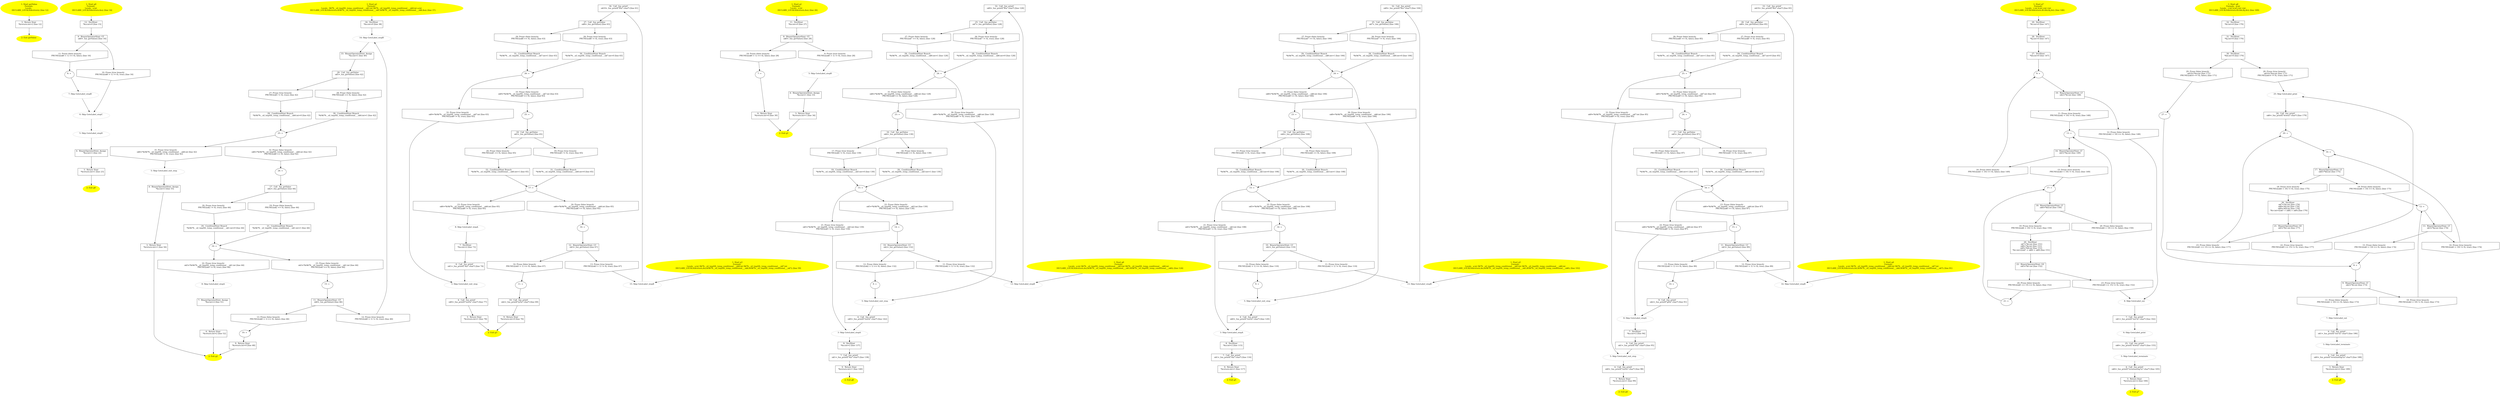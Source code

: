 /* @generated */
digraph iCFG {
"getValue.faa0c7b1433b0c97fcdc15fa47c8180f_3" [label="3:  Return Stmt \n   *&return:int=2 [line 12]\n " shape="box"]
	

	 "getValue.faa0c7b1433b0c97fcdc15fa47c8180f_3" -> "getValue.faa0c7b1433b0c97fcdc15fa47c8180f_2" ;
"getValue.faa0c7b1433b0c97fcdc15fa47c8180f_2" [label="2: Exit getValue \n  " color=yellow style=filled]
	

"getValue.faa0c7b1433b0c97fcdc15fa47c8180f_1" [label="1: Start getValue\nFormals: \nLocals:  \n   DECLARE_LOCALS(&return); [line 12]\n " color=yellow style=filled]
	

	 "getValue.faa0c7b1433b0c97fcdc15fa47c8180f_1" -> "getValue.faa0c7b1433b0c97fcdc15fa47c8180f_3" ;
"g0.8ac829e3bb8338d74cfb45ebe834d8e1_12" [label="12:  DeclStmt \n   *&a:int=0 [line 15]\n " shape="box"]
	

	 "g0.8ac829e3bb8338d74cfb45ebe834d8e1_12" -> "g0.8ac829e3bb8338d74cfb45ebe834d8e1_9" ;
"g0.8ac829e3bb8338d74cfb45ebe834d8e1_11" [label="11: Prune (false branch) \n   PRUNE(((n$0 > 1) == 0), false); [line 16]\n " shape="invhouse"]
	

	 "g0.8ac829e3bb8338d74cfb45ebe834d8e1_11" -> "g0.8ac829e3bb8338d74cfb45ebe834d8e1_8" ;
"g0.8ac829e3bb8338d74cfb45ebe834d8e1_10" [label="10: Prune (true branch) \n   PRUNE(((n$0 > 1) != 0), true); [line 16]\n " shape="invhouse"]
	

	 "g0.8ac829e3bb8338d74cfb45ebe834d8e1_10" -> "g0.8ac829e3bb8338d74cfb45ebe834d8e1_6" ;
"g0.8ac829e3bb8338d74cfb45ebe834d8e1_9" [label="9:  BinaryOperatorStmt: GT \n   n$0=_fun_getValue() [line 16]\n " shape="box"]
	

	 "g0.8ac829e3bb8338d74cfb45ebe834d8e1_9" -> "g0.8ac829e3bb8338d74cfb45ebe834d8e1_10" ;
	 "g0.8ac829e3bb8338d74cfb45ebe834d8e1_9" -> "g0.8ac829e3bb8338d74cfb45ebe834d8e1_11" ;
"g0.8ac829e3bb8338d74cfb45ebe834d8e1_8" [label="8: + \n  " ]
	

	 "g0.8ac829e3bb8338d74cfb45ebe834d8e1_8" -> "g0.8ac829e3bb8338d74cfb45ebe834d8e1_7" ;
"g0.8ac829e3bb8338d74cfb45ebe834d8e1_7" [label="7: Skip GotoLabel_stepB \n  " color="gray"]
	

	 "g0.8ac829e3bb8338d74cfb45ebe834d8e1_7" -> "g0.8ac829e3bb8338d74cfb45ebe834d8e1_6" ;
"g0.8ac829e3bb8338d74cfb45ebe834d8e1_6" [label="6: Skip GotoLabel_stepC \n  " color="gray"]
	

	 "g0.8ac829e3bb8338d74cfb45ebe834d8e1_6" -> "g0.8ac829e3bb8338d74cfb45ebe834d8e1_5" ;
"g0.8ac829e3bb8338d74cfb45ebe834d8e1_5" [label="5: Skip GotoLabel_stepD \n  " color="gray"]
	

	 "g0.8ac829e3bb8338d74cfb45ebe834d8e1_5" -> "g0.8ac829e3bb8338d74cfb45ebe834d8e1_4" ;
"g0.8ac829e3bb8338d74cfb45ebe834d8e1_4" [label="4:  BinaryOperatorStmt: Assign \n   *&a:int=1 [line 22]\n " shape="box"]
	

	 "g0.8ac829e3bb8338d74cfb45ebe834d8e1_4" -> "g0.8ac829e3bb8338d74cfb45ebe834d8e1_3" ;
"g0.8ac829e3bb8338d74cfb45ebe834d8e1_3" [label="3:  Return Stmt \n   *&return:int=1 [line 23]\n " shape="box"]
	

	 "g0.8ac829e3bb8338d74cfb45ebe834d8e1_3" -> "g0.8ac829e3bb8338d74cfb45ebe834d8e1_2" ;
"g0.8ac829e3bb8338d74cfb45ebe834d8e1_2" [label="2: Exit g0 \n  " color=yellow style=filled]
	

"g0.8ac829e3bb8338d74cfb45ebe834d8e1_1" [label="1: Start g0\nFormals: \nLocals:  a:int \n   DECLARE_LOCALS(&return,&a); [line 14]\n " color=yellow style=filled]
	

	 "g0.8ac829e3bb8338d74cfb45ebe834d8e1_1" -> "g0.8ac829e3bb8338d74cfb45ebe834d8e1_12" ;
"g2.e1c80488853d86ab9d6decfe30d8930f_34" [label="34:  DeclStmt \n   *&a:int=0 [line 38]\n " shape="box"]
	

	 "g2.e1c80488853d86ab9d6decfe30d8930f_34" -> "g2.e1c80488853d86ab9d6decfe30d8930f_14" ;
"g2.e1c80488853d86ab9d6decfe30d8930f_33" [label="33:  BinaryOperatorStmt: Assign \n   *&a:int=1 [line 40]\n " shape="box"]
	

	 "g2.e1c80488853d86ab9d6decfe30d8930f_33" -> "g2.e1c80488853d86ab9d6decfe30d8930f_26" ;
"g2.e1c80488853d86ab9d6decfe30d8930f_32" [label="32: Prune (false branch) \n   n$6=*&0$?%__sil_tmpSIL_temp_conditional___n$4:int [line 42]\n  PRUNE((n$6 == 0), false); [line 42]\n " shape="invhouse"]
	

	 "g2.e1c80488853d86ab9d6decfe30d8930f_32" -> "g2.e1c80488853d86ab9d6decfe30d8930f_24" ;
"g2.e1c80488853d86ab9d6decfe30d8930f_31" [label="31: Prune (true branch) \n   n$6=*&0$?%__sil_tmpSIL_temp_conditional___n$4:int [line 42]\n  PRUNE((n$6 != 0), true); [line 42]\n " shape="invhouse"]
	

	 "g2.e1c80488853d86ab9d6decfe30d8930f_31" -> "g2.e1c80488853d86ab9d6decfe30d8930f_5" ;
"g2.e1c80488853d86ab9d6decfe30d8930f_30" [label="30:  ConditinalStmt Branch \n   *&0$?%__sil_tmpSIL_temp_conditional___n$4:int=1 [line 42]\n " shape="box"]
	

	 "g2.e1c80488853d86ab9d6decfe30d8930f_30" -> "g2.e1c80488853d86ab9d6decfe30d8930f_25" ;
"g2.e1c80488853d86ab9d6decfe30d8930f_29" [label="29:  ConditinalStmt Branch \n   *&0$?%__sil_tmpSIL_temp_conditional___n$4:int=0 [line 42]\n " shape="box"]
	

	 "g2.e1c80488853d86ab9d6decfe30d8930f_29" -> "g2.e1c80488853d86ab9d6decfe30d8930f_25" ;
"g2.e1c80488853d86ab9d6decfe30d8930f_28" [label="28: Prune (false branch) \n   PRUNE((n$5 == 0), false); [line 42]\n " shape="invhouse"]
	

	 "g2.e1c80488853d86ab9d6decfe30d8930f_28" -> "g2.e1c80488853d86ab9d6decfe30d8930f_30" ;
"g2.e1c80488853d86ab9d6decfe30d8930f_27" [label="27: Prune (true branch) \n   PRUNE((n$5 != 0), true); [line 42]\n " shape="invhouse"]
	

	 "g2.e1c80488853d86ab9d6decfe30d8930f_27" -> "g2.e1c80488853d86ab9d6decfe30d8930f_29" ;
"g2.e1c80488853d86ab9d6decfe30d8930f_26" [label="26:  Call _fun_getValue \n   n$5=_fun_getValue() [line 42]\n " shape="box"]
	

	 "g2.e1c80488853d86ab9d6decfe30d8930f_26" -> "g2.e1c80488853d86ab9d6decfe30d8930f_27" ;
	 "g2.e1c80488853d86ab9d6decfe30d8930f_26" -> "g2.e1c80488853d86ab9d6decfe30d8930f_28" ;
"g2.e1c80488853d86ab9d6decfe30d8930f_25" [label="25: + \n  " ]
	

	 "g2.e1c80488853d86ab9d6decfe30d8930f_25" -> "g2.e1c80488853d86ab9d6decfe30d8930f_31" ;
	 "g2.e1c80488853d86ab9d6decfe30d8930f_25" -> "g2.e1c80488853d86ab9d6decfe30d8930f_32" ;
"g2.e1c80488853d86ab9d6decfe30d8930f_24" [label="24: + \n  " ]
	

	 "g2.e1c80488853d86ab9d6decfe30d8930f_24" -> "g2.e1c80488853d86ab9d6decfe30d8930f_17" ;
"g2.e1c80488853d86ab9d6decfe30d8930f_23" [label="23: Prune (false branch) \n   n$3=*&0$?%__sil_tmpSIL_temp_conditional___n$1:int [line 44]\n  PRUNE((n$3 == 0), false); [line 44]\n " shape="invhouse"]
	

	 "g2.e1c80488853d86ab9d6decfe30d8930f_23" -> "g2.e1c80488853d86ab9d6decfe30d8930f_15" ;
"g2.e1c80488853d86ab9d6decfe30d8930f_22" [label="22: Prune (true branch) \n   n$3=*&0$?%__sil_tmpSIL_temp_conditional___n$1:int [line 44]\n  PRUNE((n$3 != 0), true); [line 44]\n " shape="invhouse"]
	

	 "g2.e1c80488853d86ab9d6decfe30d8930f_22" -> "g2.e1c80488853d86ab9d6decfe30d8930f_8" ;
"g2.e1c80488853d86ab9d6decfe30d8930f_21" [label="21:  ConditinalStmt Branch \n   *&0$?%__sil_tmpSIL_temp_conditional___n$1:int=1 [line 44]\n " shape="box"]
	

	 "g2.e1c80488853d86ab9d6decfe30d8930f_21" -> "g2.e1c80488853d86ab9d6decfe30d8930f_16" ;
"g2.e1c80488853d86ab9d6decfe30d8930f_20" [label="20:  ConditinalStmt Branch \n   *&0$?%__sil_tmpSIL_temp_conditional___n$1:int=0 [line 44]\n " shape="box"]
	

	 "g2.e1c80488853d86ab9d6decfe30d8930f_20" -> "g2.e1c80488853d86ab9d6decfe30d8930f_16" ;
"g2.e1c80488853d86ab9d6decfe30d8930f_19" [label="19: Prune (false branch) \n   PRUNE((n$2 == 0), false); [line 44]\n " shape="invhouse"]
	

	 "g2.e1c80488853d86ab9d6decfe30d8930f_19" -> "g2.e1c80488853d86ab9d6decfe30d8930f_21" ;
"g2.e1c80488853d86ab9d6decfe30d8930f_18" [label="18: Prune (true branch) \n   PRUNE((n$2 != 0), true); [line 44]\n " shape="invhouse"]
	

	 "g2.e1c80488853d86ab9d6decfe30d8930f_18" -> "g2.e1c80488853d86ab9d6decfe30d8930f_20" ;
"g2.e1c80488853d86ab9d6decfe30d8930f_17" [label="17:  Call _fun_getValue \n   n$2=_fun_getValue() [line 44]\n " shape="box"]
	

	 "g2.e1c80488853d86ab9d6decfe30d8930f_17" -> "g2.e1c80488853d86ab9d6decfe30d8930f_18" ;
	 "g2.e1c80488853d86ab9d6decfe30d8930f_17" -> "g2.e1c80488853d86ab9d6decfe30d8930f_19" ;
"g2.e1c80488853d86ab9d6decfe30d8930f_16" [label="16: + \n  " ]
	

	 "g2.e1c80488853d86ab9d6decfe30d8930f_16" -> "g2.e1c80488853d86ab9d6decfe30d8930f_22" ;
	 "g2.e1c80488853d86ab9d6decfe30d8930f_16" -> "g2.e1c80488853d86ab9d6decfe30d8930f_23" ;
"g2.e1c80488853d86ab9d6decfe30d8930f_15" [label="15: + \n  " ]
	

	 "g2.e1c80488853d86ab9d6decfe30d8930f_15" -> "g2.e1c80488853d86ab9d6decfe30d8930f_11" ;
"g2.e1c80488853d86ab9d6decfe30d8930f_14" [label="14: Skip GotoLabel_stepB \n  " color="gray"]
	

	 "g2.e1c80488853d86ab9d6decfe30d8930f_14" -> "g2.e1c80488853d86ab9d6decfe30d8930f_33" ;
"g2.e1c80488853d86ab9d6decfe30d8930f_13" [label="13: Prune (false branch) \n   PRUNE(((n$0 > 1) == 0), false); [line 46]\n " shape="invhouse"]
	

	 "g2.e1c80488853d86ab9d6decfe30d8930f_13" -> "g2.e1c80488853d86ab9d6decfe30d8930f_10" ;
"g2.e1c80488853d86ab9d6decfe30d8930f_12" [label="12: Prune (true branch) \n   PRUNE(((n$0 > 1) != 0), true); [line 46]\n " shape="invhouse"]
	

	 "g2.e1c80488853d86ab9d6decfe30d8930f_12" -> "g2.e1c80488853d86ab9d6decfe30d8930f_14" ;
"g2.e1c80488853d86ab9d6decfe30d8930f_11" [label="11:  BinaryOperatorStmt: GT \n   n$0=_fun_getValue() [line 46]\n " shape="box"]
	

	 "g2.e1c80488853d86ab9d6decfe30d8930f_11" -> "g2.e1c80488853d86ab9d6decfe30d8930f_12" ;
	 "g2.e1c80488853d86ab9d6decfe30d8930f_11" -> "g2.e1c80488853d86ab9d6decfe30d8930f_13" ;
"g2.e1c80488853d86ab9d6decfe30d8930f_10" [label="10: + \n  " ]
	

	 "g2.e1c80488853d86ab9d6decfe30d8930f_10" -> "g2.e1c80488853d86ab9d6decfe30d8930f_9" ;
"g2.e1c80488853d86ab9d6decfe30d8930f_9" [label="9:  Return Stmt \n   *&return:int=0 [line 48]\n " shape="box"]
	

	 "g2.e1c80488853d86ab9d6decfe30d8930f_9" -> "g2.e1c80488853d86ab9d6decfe30d8930f_2" ;
"g2.e1c80488853d86ab9d6decfe30d8930f_8" [label="8: Skip GotoLabel_stepA \n  " color="gray"]
	

	 "g2.e1c80488853d86ab9d6decfe30d8930f_8" -> "g2.e1c80488853d86ab9d6decfe30d8930f_7" ;
"g2.e1c80488853d86ab9d6decfe30d8930f_7" [label="7:  BinaryOperatorStmt: Assign \n   *&a:int=2 [line 51]\n " shape="box"]
	

	 "g2.e1c80488853d86ab9d6decfe30d8930f_7" -> "g2.e1c80488853d86ab9d6decfe30d8930f_6" ;
"g2.e1c80488853d86ab9d6decfe30d8930f_6" [label="6:  Return Stmt \n   *&return:int=2 [line 52]\n " shape="box"]
	

	 "g2.e1c80488853d86ab9d6decfe30d8930f_6" -> "g2.e1c80488853d86ab9d6decfe30d8930f_2" ;
"g2.e1c80488853d86ab9d6decfe30d8930f_5" [label="5: Skip GotoLabel_exit_step \n  " color="gray"]
	

	 "g2.e1c80488853d86ab9d6decfe30d8930f_5" -> "g2.e1c80488853d86ab9d6decfe30d8930f_4" ;
"g2.e1c80488853d86ab9d6decfe30d8930f_4" [label="4:  BinaryOperatorStmt: Assign \n   *&a:int=3 [line 55]\n " shape="box"]
	

	 "g2.e1c80488853d86ab9d6decfe30d8930f_4" -> "g2.e1c80488853d86ab9d6decfe30d8930f_3" ;
"g2.e1c80488853d86ab9d6decfe30d8930f_3" [label="3:  Return Stmt \n   *&return:int=1 [line 56]\n " shape="box"]
	

	 "g2.e1c80488853d86ab9d6decfe30d8930f_3" -> "g2.e1c80488853d86ab9d6decfe30d8930f_2" ;
"g2.e1c80488853d86ab9d6decfe30d8930f_2" [label="2: Exit g2 \n  " color=yellow style=filled]
	

"g2.e1c80488853d86ab9d6decfe30d8930f_1" [label="1: Start g2\nFormals: \nLocals:  0$?%__sil_tmpSIL_temp_conditional___n$1:int 0$?%__sil_tmpSIL_temp_conditional___n$4:int a:int \n   DECLARE_LOCALS(&return,&0$?%__sil_tmpSIL_temp_conditional___n$1,&0$?%__sil_tmpSIL_temp_conditional___n$4,&a); [line 37]\n " color=yellow style=filled]
	

	 "g2.e1c80488853d86ab9d6decfe30d8930f_1" -> "g2.e1c80488853d86ab9d6decfe30d8930f_34" ;
"g3.8a9fd7dfda802921fdc4079f9a528ce8_34" [label="34:  Call _fun_printf \n   n$10=_fun_printf(\"B\\n\":char*) [line 61]\n " shape="box"]
	

	 "g3.8a9fd7dfda802921fdc4079f9a528ce8_34" -> "g3.8a9fd7dfda802921fdc4079f9a528ce8_27" ;
"g3.8a9fd7dfda802921fdc4079f9a528ce8_33" [label="33: Prune (false branch) \n   n$9=*&0$?%__sil_tmpSIL_temp_conditional___n$7:int [line 63]\n  PRUNE((n$9 == 0), false); [line 63]\n " shape="invhouse"]
	

	 "g3.8a9fd7dfda802921fdc4079f9a528ce8_33" -> "g3.8a9fd7dfda802921fdc4079f9a528ce8_25" ;
"g3.8a9fd7dfda802921fdc4079f9a528ce8_32" [label="32: Prune (true branch) \n   n$9=*&0$?%__sil_tmpSIL_temp_conditional___n$7:int [line 63]\n  PRUNE((n$9 != 0), true); [line 63]\n " shape="invhouse"]
	

	 "g3.8a9fd7dfda802921fdc4079f9a528ce8_32" -> "g3.8a9fd7dfda802921fdc4079f9a528ce8_5" ;
"g3.8a9fd7dfda802921fdc4079f9a528ce8_31" [label="31:  ConditinalStmt Branch \n   *&0$?%__sil_tmpSIL_temp_conditional___n$7:int=1 [line 63]\n " shape="box"]
	

	 "g3.8a9fd7dfda802921fdc4079f9a528ce8_31" -> "g3.8a9fd7dfda802921fdc4079f9a528ce8_26" ;
"g3.8a9fd7dfda802921fdc4079f9a528ce8_30" [label="30:  ConditinalStmt Branch \n   *&0$?%__sil_tmpSIL_temp_conditional___n$7:int=0 [line 63]\n " shape="box"]
	

	 "g3.8a9fd7dfda802921fdc4079f9a528ce8_30" -> "g3.8a9fd7dfda802921fdc4079f9a528ce8_26" ;
"g3.8a9fd7dfda802921fdc4079f9a528ce8_29" [label="29: Prune (false branch) \n   PRUNE((n$8 == 0), false); [line 63]\n " shape="invhouse"]
	

	 "g3.8a9fd7dfda802921fdc4079f9a528ce8_29" -> "g3.8a9fd7dfda802921fdc4079f9a528ce8_31" ;
"g3.8a9fd7dfda802921fdc4079f9a528ce8_28" [label="28: Prune (true branch) \n   PRUNE((n$8 != 0), true); [line 63]\n " shape="invhouse"]
	

	 "g3.8a9fd7dfda802921fdc4079f9a528ce8_28" -> "g3.8a9fd7dfda802921fdc4079f9a528ce8_30" ;
"g3.8a9fd7dfda802921fdc4079f9a528ce8_27" [label="27:  Call _fun_getValue \n   n$8=_fun_getValue() [line 63]\n " shape="box"]
	

	 "g3.8a9fd7dfda802921fdc4079f9a528ce8_27" -> "g3.8a9fd7dfda802921fdc4079f9a528ce8_28" ;
	 "g3.8a9fd7dfda802921fdc4079f9a528ce8_27" -> "g3.8a9fd7dfda802921fdc4079f9a528ce8_29" ;
"g3.8a9fd7dfda802921fdc4079f9a528ce8_26" [label="26: + \n  " ]
	

	 "g3.8a9fd7dfda802921fdc4079f9a528ce8_26" -> "g3.8a9fd7dfda802921fdc4079f9a528ce8_32" ;
	 "g3.8a9fd7dfda802921fdc4079f9a528ce8_26" -> "g3.8a9fd7dfda802921fdc4079f9a528ce8_33" ;
"g3.8a9fd7dfda802921fdc4079f9a528ce8_25" [label="25: + \n  " ]
	

	 "g3.8a9fd7dfda802921fdc4079f9a528ce8_25" -> "g3.8a9fd7dfda802921fdc4079f9a528ce8_18" ;
"g3.8a9fd7dfda802921fdc4079f9a528ce8_24" [label="24: Prune (false branch) \n   n$6=*&0$?%__sil_tmpSIL_temp_conditional___n$4:int [line 65]\n  PRUNE((n$6 == 0), false); [line 65]\n " shape="invhouse"]
	

	 "g3.8a9fd7dfda802921fdc4079f9a528ce8_24" -> "g3.8a9fd7dfda802921fdc4079f9a528ce8_16" ;
"g3.8a9fd7dfda802921fdc4079f9a528ce8_23" [label="23: Prune (true branch) \n   n$6=*&0$?%__sil_tmpSIL_temp_conditional___n$4:int [line 65]\n  PRUNE((n$6 != 0), true); [line 65]\n " shape="invhouse"]
	

	 "g3.8a9fd7dfda802921fdc4079f9a528ce8_23" -> "g3.8a9fd7dfda802921fdc4079f9a528ce8_8" ;
"g3.8a9fd7dfda802921fdc4079f9a528ce8_22" [label="22:  ConditinalStmt Branch \n   *&0$?%__sil_tmpSIL_temp_conditional___n$4:int=1 [line 65]\n " shape="box"]
	

	 "g3.8a9fd7dfda802921fdc4079f9a528ce8_22" -> "g3.8a9fd7dfda802921fdc4079f9a528ce8_17" ;
"g3.8a9fd7dfda802921fdc4079f9a528ce8_21" [label="21:  ConditinalStmt Branch \n   *&0$?%__sil_tmpSIL_temp_conditional___n$4:int=0 [line 65]\n " shape="box"]
	

	 "g3.8a9fd7dfda802921fdc4079f9a528ce8_21" -> "g3.8a9fd7dfda802921fdc4079f9a528ce8_17" ;
"g3.8a9fd7dfda802921fdc4079f9a528ce8_20" [label="20: Prune (false branch) \n   PRUNE((n$5 == 0), false); [line 65]\n " shape="invhouse"]
	

	 "g3.8a9fd7dfda802921fdc4079f9a528ce8_20" -> "g3.8a9fd7dfda802921fdc4079f9a528ce8_22" ;
"g3.8a9fd7dfda802921fdc4079f9a528ce8_19" [label="19: Prune (true branch) \n   PRUNE((n$5 != 0), true); [line 65]\n " shape="invhouse"]
	

	 "g3.8a9fd7dfda802921fdc4079f9a528ce8_19" -> "g3.8a9fd7dfda802921fdc4079f9a528ce8_21" ;
"g3.8a9fd7dfda802921fdc4079f9a528ce8_18" [label="18:  Call _fun_getValue \n   n$5=_fun_getValue() [line 65]\n " shape="box"]
	

	 "g3.8a9fd7dfda802921fdc4079f9a528ce8_18" -> "g3.8a9fd7dfda802921fdc4079f9a528ce8_19" ;
	 "g3.8a9fd7dfda802921fdc4079f9a528ce8_18" -> "g3.8a9fd7dfda802921fdc4079f9a528ce8_20" ;
"g3.8a9fd7dfda802921fdc4079f9a528ce8_17" [label="17: + \n  " ]
	

	 "g3.8a9fd7dfda802921fdc4079f9a528ce8_17" -> "g3.8a9fd7dfda802921fdc4079f9a528ce8_23" ;
	 "g3.8a9fd7dfda802921fdc4079f9a528ce8_17" -> "g3.8a9fd7dfda802921fdc4079f9a528ce8_24" ;
"g3.8a9fd7dfda802921fdc4079f9a528ce8_16" [label="16: + \n  " ]
	

	 "g3.8a9fd7dfda802921fdc4079f9a528ce8_16" -> "g3.8a9fd7dfda802921fdc4079f9a528ce8_12" ;
"g3.8a9fd7dfda802921fdc4079f9a528ce8_15" [label="15: Skip GotoLabel_stepB \n  " color="gray"]
	

	 "g3.8a9fd7dfda802921fdc4079f9a528ce8_15" -> "g3.8a9fd7dfda802921fdc4079f9a528ce8_34" ;
"g3.8a9fd7dfda802921fdc4079f9a528ce8_14" [label="14: Prune (false branch) \n   PRUNE(((n$3 > 1) == 0), false); [line 67]\n " shape="invhouse"]
	

	 "g3.8a9fd7dfda802921fdc4079f9a528ce8_14" -> "g3.8a9fd7dfda802921fdc4079f9a528ce8_11" ;
"g3.8a9fd7dfda802921fdc4079f9a528ce8_13" [label="13: Prune (true branch) \n   PRUNE(((n$3 > 1) != 0), true); [line 67]\n " shape="invhouse"]
	

	 "g3.8a9fd7dfda802921fdc4079f9a528ce8_13" -> "g3.8a9fd7dfda802921fdc4079f9a528ce8_15" ;
"g3.8a9fd7dfda802921fdc4079f9a528ce8_12" [label="12:  BinaryOperatorStmt: GT \n   n$3=_fun_getValue() [line 67]\n " shape="box"]
	

	 "g3.8a9fd7dfda802921fdc4079f9a528ce8_12" -> "g3.8a9fd7dfda802921fdc4079f9a528ce8_13" ;
	 "g3.8a9fd7dfda802921fdc4079f9a528ce8_12" -> "g3.8a9fd7dfda802921fdc4079f9a528ce8_14" ;
"g3.8a9fd7dfda802921fdc4079f9a528ce8_11" [label="11: + \n  " ]
	

	 "g3.8a9fd7dfda802921fdc4079f9a528ce8_11" -> "g3.8a9fd7dfda802921fdc4079f9a528ce8_10" ;
"g3.8a9fd7dfda802921fdc4079f9a528ce8_10" [label="10:  Call _fun_printf \n   n$2=_fun_printf(\"g3\\n\":char*) [line 69]\n " shape="box"]
	

	 "g3.8a9fd7dfda802921fdc4079f9a528ce8_10" -> "g3.8a9fd7dfda802921fdc4079f9a528ce8_9" ;
"g3.8a9fd7dfda802921fdc4079f9a528ce8_9" [label="9:  Return Stmt \n   *&return:int=0 [line 70]\n " shape="box"]
	

	 "g3.8a9fd7dfda802921fdc4079f9a528ce8_9" -> "g3.8a9fd7dfda802921fdc4079f9a528ce8_2" ;
"g3.8a9fd7dfda802921fdc4079f9a528ce8_8" [label="8: Skip GotoLabel_stepA \n  " color="gray"]
	

	 "g3.8a9fd7dfda802921fdc4079f9a528ce8_8" -> "g3.8a9fd7dfda802921fdc4079f9a528ce8_7" ;
"g3.8a9fd7dfda802921fdc4079f9a528ce8_7" [label="7:  DeclStmt \n   *&a:int=2 [line 73]\n " shape="box"]
	

	 "g3.8a9fd7dfda802921fdc4079f9a528ce8_7" -> "g3.8a9fd7dfda802921fdc4079f9a528ce8_6" ;
"g3.8a9fd7dfda802921fdc4079f9a528ce8_6" [label="6:  Call _fun_printf \n   n$1=_fun_printf(\"A\\n\":char*) [line 74]\n " shape="box"]
	

	 "g3.8a9fd7dfda802921fdc4079f9a528ce8_6" -> "g3.8a9fd7dfda802921fdc4079f9a528ce8_5" ;
"g3.8a9fd7dfda802921fdc4079f9a528ce8_5" [label="5: Skip GotoLabel_exit_step \n  " color="gray"]
	

	 "g3.8a9fd7dfda802921fdc4079f9a528ce8_5" -> "g3.8a9fd7dfda802921fdc4079f9a528ce8_4" ;
"g3.8a9fd7dfda802921fdc4079f9a528ce8_4" [label="4:  Call _fun_printf \n   n$0=_fun_printf(\"exit\\n\":char*) [line 77]\n " shape="box"]
	

	 "g3.8a9fd7dfda802921fdc4079f9a528ce8_4" -> "g3.8a9fd7dfda802921fdc4079f9a528ce8_3" ;
"g3.8a9fd7dfda802921fdc4079f9a528ce8_3" [label="3:  Return Stmt \n   *&return:int=1 [line 78]\n " shape="box"]
	

	 "g3.8a9fd7dfda802921fdc4079f9a528ce8_3" -> "g3.8a9fd7dfda802921fdc4079f9a528ce8_2" ;
"g3.8a9fd7dfda802921fdc4079f9a528ce8_2" [label="2: Exit g3 \n  " color=yellow style=filled]
	

"g3.8a9fd7dfda802921fdc4079f9a528ce8_1" [label="1: Start g3\nFormals: \nLocals:  a:int 0$?%__sil_tmpSIL_temp_conditional___n$4:int 0$?%__sil_tmpSIL_temp_conditional___n$7:int \n   DECLARE_LOCALS(&return,&a,&0$?%__sil_tmpSIL_temp_conditional___n$4,&0$?%__sil_tmpSIL_temp_conditional___n$7); [line 59]\n " color=yellow style=filled]
	

	 "g3.8a9fd7dfda802921fdc4079f9a528ce8_1" -> "g3.8a9fd7dfda802921fdc4079f9a528ce8_15" ;
"g1.0120a4f9196a5f9eb9f523f31f914da7_11" [label="11:  DeclStmt \n   *&a:int=0 [line 27]\n " shape="box"]
	

	 "g1.0120a4f9196a5f9eb9f523f31f914da7_11" -> "g1.0120a4f9196a5f9eb9f523f31f914da7_8" ;
"g1.0120a4f9196a5f9eb9f523f31f914da7_10" [label="10: Prune (false branch) \n   PRUNE(((n$0 > 1) == 0), false); [line 28]\n " shape="invhouse"]
	

	 "g1.0120a4f9196a5f9eb9f523f31f914da7_10" -> "g1.0120a4f9196a5f9eb9f523f31f914da7_7" ;
"g1.0120a4f9196a5f9eb9f523f31f914da7_9" [label="9: Prune (true branch) \n   PRUNE(((n$0 > 1) != 0), true); [line 28]\n " shape="invhouse"]
	

	 "g1.0120a4f9196a5f9eb9f523f31f914da7_9" -> "g1.0120a4f9196a5f9eb9f523f31f914da7_5" ;
"g1.0120a4f9196a5f9eb9f523f31f914da7_8" [label="8:  BinaryOperatorStmt: GT \n   n$0=_fun_getValue() [line 28]\n " shape="box"]
	

	 "g1.0120a4f9196a5f9eb9f523f31f914da7_8" -> "g1.0120a4f9196a5f9eb9f523f31f914da7_9" ;
	 "g1.0120a4f9196a5f9eb9f523f31f914da7_8" -> "g1.0120a4f9196a5f9eb9f523f31f914da7_10" ;
"g1.0120a4f9196a5f9eb9f523f31f914da7_7" [label="7: + \n  " ]
	

	 "g1.0120a4f9196a5f9eb9f523f31f914da7_7" -> "g1.0120a4f9196a5f9eb9f523f31f914da7_6" ;
"g1.0120a4f9196a5f9eb9f523f31f914da7_6" [label="6:  Return Stmt \n   *&return:int=0 [line 30]\n " shape="box"]
	

	 "g1.0120a4f9196a5f9eb9f523f31f914da7_6" -> "g1.0120a4f9196a5f9eb9f523f31f914da7_2" ;
"g1.0120a4f9196a5f9eb9f523f31f914da7_5" [label="5: Skip GotoLabel_stepB \n  " color="gray"]
	

	 "g1.0120a4f9196a5f9eb9f523f31f914da7_5" -> "g1.0120a4f9196a5f9eb9f523f31f914da7_4" ;
"g1.0120a4f9196a5f9eb9f523f31f914da7_4" [label="4:  BinaryOperatorStmt: Assign \n   *&a:int=1 [line 33]\n " shape="box"]
	

	 "g1.0120a4f9196a5f9eb9f523f31f914da7_4" -> "g1.0120a4f9196a5f9eb9f523f31f914da7_3" ;
"g1.0120a4f9196a5f9eb9f523f31f914da7_3" [label="3:  Return Stmt \n   *&return:int=1 [line 34]\n " shape="box"]
	

	 "g1.0120a4f9196a5f9eb9f523f31f914da7_3" -> "g1.0120a4f9196a5f9eb9f523f31f914da7_2" ;
"g1.0120a4f9196a5f9eb9f523f31f914da7_2" [label="2: Exit g1 \n  " color=yellow style=filled]
	

"g1.0120a4f9196a5f9eb9f523f31f914da7_1" [label="1: Start g1\nFormals: \nLocals:  a:int \n   DECLARE_LOCALS(&return,&a); [line 26]\n " color=yellow style=filled]
	

	 "g1.0120a4f9196a5f9eb9f523f31f914da7_1" -> "g1.0120a4f9196a5f9eb9f523f31f914da7_11" ;
"g6.4a4314ef967aad20a9e7c423bc16e39c_32" [label="32:  Call _fun_printf \n   n$9=_fun_printf(\"B\\n\":char*) [line 126]\n " shape="box"]
	

	 "g6.4a4314ef967aad20a9e7c423bc16e39c_32" -> "g6.4a4314ef967aad20a9e7c423bc16e39c_25" ;
"g6.4a4314ef967aad20a9e7c423bc16e39c_31" [label="31: Prune (false branch) \n   n$8=*&0$?%__sil_tmpSIL_temp_conditional___n$6:int [line 128]\n  PRUNE((n$8 == 0), false); [line 128]\n " shape="invhouse"]
	

	 "g6.4a4314ef967aad20a9e7c423bc16e39c_31" -> "g6.4a4314ef967aad20a9e7c423bc16e39c_23" ;
"g6.4a4314ef967aad20a9e7c423bc16e39c_30" [label="30: Prune (true branch) \n   n$8=*&0$?%__sil_tmpSIL_temp_conditional___n$6:int [line 128]\n  PRUNE((n$8 != 0), true); [line 128]\n " shape="invhouse"]
	

	 "g6.4a4314ef967aad20a9e7c423bc16e39c_30" -> "g6.4a4314ef967aad20a9e7c423bc16e39c_5" ;
"g6.4a4314ef967aad20a9e7c423bc16e39c_29" [label="29:  ConditinalStmt Branch \n   *&0$?%__sil_tmpSIL_temp_conditional___n$6:int=1 [line 128]\n " shape="box"]
	

	 "g6.4a4314ef967aad20a9e7c423bc16e39c_29" -> "g6.4a4314ef967aad20a9e7c423bc16e39c_24" ;
"g6.4a4314ef967aad20a9e7c423bc16e39c_28" [label="28:  ConditinalStmt Branch \n   *&0$?%__sil_tmpSIL_temp_conditional___n$6:int=0 [line 128]\n " shape="box"]
	

	 "g6.4a4314ef967aad20a9e7c423bc16e39c_28" -> "g6.4a4314ef967aad20a9e7c423bc16e39c_24" ;
"g6.4a4314ef967aad20a9e7c423bc16e39c_27" [label="27: Prune (false branch) \n   PRUNE((n$7 == 0), false); [line 128]\n " shape="invhouse"]
	

	 "g6.4a4314ef967aad20a9e7c423bc16e39c_27" -> "g6.4a4314ef967aad20a9e7c423bc16e39c_29" ;
"g6.4a4314ef967aad20a9e7c423bc16e39c_26" [label="26: Prune (true branch) \n   PRUNE((n$7 != 0), true); [line 128]\n " shape="invhouse"]
	

	 "g6.4a4314ef967aad20a9e7c423bc16e39c_26" -> "g6.4a4314ef967aad20a9e7c423bc16e39c_28" ;
"g6.4a4314ef967aad20a9e7c423bc16e39c_25" [label="25:  Call _fun_getValue \n   n$7=_fun_getValue() [line 128]\n " shape="box"]
	

	 "g6.4a4314ef967aad20a9e7c423bc16e39c_25" -> "g6.4a4314ef967aad20a9e7c423bc16e39c_26" ;
	 "g6.4a4314ef967aad20a9e7c423bc16e39c_25" -> "g6.4a4314ef967aad20a9e7c423bc16e39c_27" ;
"g6.4a4314ef967aad20a9e7c423bc16e39c_24" [label="24: + \n  " ]
	

	 "g6.4a4314ef967aad20a9e7c423bc16e39c_24" -> "g6.4a4314ef967aad20a9e7c423bc16e39c_30" ;
	 "g6.4a4314ef967aad20a9e7c423bc16e39c_24" -> "g6.4a4314ef967aad20a9e7c423bc16e39c_31" ;
"g6.4a4314ef967aad20a9e7c423bc16e39c_23" [label="23: + \n  " ]
	

	 "g6.4a4314ef967aad20a9e7c423bc16e39c_23" -> "g6.4a4314ef967aad20a9e7c423bc16e39c_16" ;
"g6.4a4314ef967aad20a9e7c423bc16e39c_22" [label="22: Prune (false branch) \n   n$5=*&0$?%__sil_tmpSIL_temp_conditional___n$3:int [line 130]\n  PRUNE((n$5 == 0), false); [line 130]\n " shape="invhouse"]
	

	 "g6.4a4314ef967aad20a9e7c423bc16e39c_22" -> "g6.4a4314ef967aad20a9e7c423bc16e39c_14" ;
"g6.4a4314ef967aad20a9e7c423bc16e39c_21" [label="21: Prune (true branch) \n   n$5=*&0$?%__sil_tmpSIL_temp_conditional___n$3:int [line 130]\n  PRUNE((n$5 != 0), true); [line 130]\n " shape="invhouse"]
	

	 "g6.4a4314ef967aad20a9e7c423bc16e39c_21" -> "g6.4a4314ef967aad20a9e7c423bc16e39c_3" ;
"g6.4a4314ef967aad20a9e7c423bc16e39c_20" [label="20:  ConditinalStmt Branch \n   *&0$?%__sil_tmpSIL_temp_conditional___n$3:int=1 [line 130]\n " shape="box"]
	

	 "g6.4a4314ef967aad20a9e7c423bc16e39c_20" -> "g6.4a4314ef967aad20a9e7c423bc16e39c_15" ;
"g6.4a4314ef967aad20a9e7c423bc16e39c_19" [label="19:  ConditinalStmt Branch \n   *&0$?%__sil_tmpSIL_temp_conditional___n$3:int=0 [line 130]\n " shape="box"]
	

	 "g6.4a4314ef967aad20a9e7c423bc16e39c_19" -> "g6.4a4314ef967aad20a9e7c423bc16e39c_15" ;
"g6.4a4314ef967aad20a9e7c423bc16e39c_18" [label="18: Prune (false branch) \n   PRUNE((n$4 == 0), false); [line 130]\n " shape="invhouse"]
	

	 "g6.4a4314ef967aad20a9e7c423bc16e39c_18" -> "g6.4a4314ef967aad20a9e7c423bc16e39c_20" ;
"g6.4a4314ef967aad20a9e7c423bc16e39c_17" [label="17: Prune (true branch) \n   PRUNE((n$4 != 0), true); [line 130]\n " shape="invhouse"]
	

	 "g6.4a4314ef967aad20a9e7c423bc16e39c_17" -> "g6.4a4314ef967aad20a9e7c423bc16e39c_19" ;
"g6.4a4314ef967aad20a9e7c423bc16e39c_16" [label="16:  Call _fun_getValue \n   n$4=_fun_getValue() [line 130]\n " shape="box"]
	

	 "g6.4a4314ef967aad20a9e7c423bc16e39c_16" -> "g6.4a4314ef967aad20a9e7c423bc16e39c_17" ;
	 "g6.4a4314ef967aad20a9e7c423bc16e39c_16" -> "g6.4a4314ef967aad20a9e7c423bc16e39c_18" ;
"g6.4a4314ef967aad20a9e7c423bc16e39c_15" [label="15: + \n  " ]
	

	 "g6.4a4314ef967aad20a9e7c423bc16e39c_15" -> "g6.4a4314ef967aad20a9e7c423bc16e39c_21" ;
	 "g6.4a4314ef967aad20a9e7c423bc16e39c_15" -> "g6.4a4314ef967aad20a9e7c423bc16e39c_22" ;
"g6.4a4314ef967aad20a9e7c423bc16e39c_14" [label="14: + \n  " ]
	

	 "g6.4a4314ef967aad20a9e7c423bc16e39c_14" -> "g6.4a4314ef967aad20a9e7c423bc16e39c_10" ;
"g6.4a4314ef967aad20a9e7c423bc16e39c_13" [label="13: Skip GotoLabel_stepB \n  " color="gray"]
	

	 "g6.4a4314ef967aad20a9e7c423bc16e39c_13" -> "g6.4a4314ef967aad20a9e7c423bc16e39c_32" ;
"g6.4a4314ef967aad20a9e7c423bc16e39c_12" [label="12: Prune (false branch) \n   PRUNE(((n$2 > 1) == 0), false); [line 132]\n " shape="invhouse"]
	

	 "g6.4a4314ef967aad20a9e7c423bc16e39c_12" -> "g6.4a4314ef967aad20a9e7c423bc16e39c_9" ;
"g6.4a4314ef967aad20a9e7c423bc16e39c_11" [label="11: Prune (true branch) \n   PRUNE(((n$2 > 1) != 0), true); [line 132]\n " shape="invhouse"]
	

	 "g6.4a4314ef967aad20a9e7c423bc16e39c_11" -> "g6.4a4314ef967aad20a9e7c423bc16e39c_13" ;
"g6.4a4314ef967aad20a9e7c423bc16e39c_10" [label="10:  BinaryOperatorStmt: GT \n   n$2=_fun_getValue() [line 132]\n " shape="box"]
	

	 "g6.4a4314ef967aad20a9e7c423bc16e39c_10" -> "g6.4a4314ef967aad20a9e7c423bc16e39c_11" ;
	 "g6.4a4314ef967aad20a9e7c423bc16e39c_10" -> "g6.4a4314ef967aad20a9e7c423bc16e39c_12" ;
"g6.4a4314ef967aad20a9e7c423bc16e39c_9" [label="9: + \n  " ]
	

	 "g6.4a4314ef967aad20a9e7c423bc16e39c_9" -> "g6.4a4314ef967aad20a9e7c423bc16e39c_5" ;
"g6.4a4314ef967aad20a9e7c423bc16e39c_8" [label="8:  DeclStmt \n   *&a:int=2 [line 137]\n " shape="box"]
	

	 "g6.4a4314ef967aad20a9e7c423bc16e39c_8" -> "g6.4a4314ef967aad20a9e7c423bc16e39c_7" ;
"g6.4a4314ef967aad20a9e7c423bc16e39c_7" [label="7:  Call _fun_printf \n   n$1=_fun_printf(\"A\\n\":char*) [line 138]\n " shape="box"]
	

	 "g6.4a4314ef967aad20a9e7c423bc16e39c_7" -> "g6.4a4314ef967aad20a9e7c423bc16e39c_6" ;
"g6.4a4314ef967aad20a9e7c423bc16e39c_6" [label="6:  Return Stmt \n   *&return:int=1 [line 140]\n " shape="box"]
	

	 "g6.4a4314ef967aad20a9e7c423bc16e39c_6" -> "g6.4a4314ef967aad20a9e7c423bc16e39c_2" ;
"g6.4a4314ef967aad20a9e7c423bc16e39c_5" [label="5: Skip GotoLabel_exit_step \n  " color="gray"]
	

	 "g6.4a4314ef967aad20a9e7c423bc16e39c_5" -> "g6.4a4314ef967aad20a9e7c423bc16e39c_4" ;
"g6.4a4314ef967aad20a9e7c423bc16e39c_4" [label="4:  Call _fun_printf \n   n$0=_fun_printf(\"exit\\n\":char*) [line 142]\n " shape="box"]
	

	 "g6.4a4314ef967aad20a9e7c423bc16e39c_4" -> "g6.4a4314ef967aad20a9e7c423bc16e39c_3" ;
"g6.4a4314ef967aad20a9e7c423bc16e39c_3" [label="3: Skip GotoLabel_stepA \n  " color="gray"]
	

	 "g6.4a4314ef967aad20a9e7c423bc16e39c_3" -> "g6.4a4314ef967aad20a9e7c423bc16e39c_8" ;
"g6.4a4314ef967aad20a9e7c423bc16e39c_2" [label="2: Exit g6 \n  " color=yellow style=filled]
	

"g6.4a4314ef967aad20a9e7c423bc16e39c_1" [label="1: Start g6\nFormals: \nLocals:  a:int 0$?%__sil_tmpSIL_temp_conditional___n$3:int 0$?%__sil_tmpSIL_temp_conditional___n$6:int \n   DECLARE_LOCALS(&return,&a,&0$?%__sil_tmpSIL_temp_conditional___n$3,&0$?%__sil_tmpSIL_temp_conditional___n$6); [line 124]\n " color=yellow style=filled]
	

	 "g6.4a4314ef967aad20a9e7c423bc16e39c_1" -> "g6.4a4314ef967aad20a9e7c423bc16e39c_13" ;
"g5.37c965a8d6d7bec292c7b11ff315d9ea_32" [label="32:  Call _fun_printf \n   n$9=_fun_printf(\"B\\n\":char*) [line 104]\n " shape="box"]
	

	 "g5.37c965a8d6d7bec292c7b11ff315d9ea_32" -> "g5.37c965a8d6d7bec292c7b11ff315d9ea_25" ;
"g5.37c965a8d6d7bec292c7b11ff315d9ea_31" [label="31: Prune (false branch) \n   n$8=*&0$?%__sil_tmpSIL_temp_conditional___n$6:int [line 106]\n  PRUNE((n$8 == 0), false); [line 106]\n " shape="invhouse"]
	

	 "g5.37c965a8d6d7bec292c7b11ff315d9ea_31" -> "g5.37c965a8d6d7bec292c7b11ff315d9ea_23" ;
"g5.37c965a8d6d7bec292c7b11ff315d9ea_30" [label="30: Prune (true branch) \n   n$8=*&0$?%__sil_tmpSIL_temp_conditional___n$6:int [line 106]\n  PRUNE((n$8 != 0), true); [line 106]\n " shape="invhouse"]
	

	 "g5.37c965a8d6d7bec292c7b11ff315d9ea_30" -> "g5.37c965a8d6d7bec292c7b11ff315d9ea_5" ;
"g5.37c965a8d6d7bec292c7b11ff315d9ea_29" [label="29:  ConditinalStmt Branch \n   *&0$?%__sil_tmpSIL_temp_conditional___n$6:int=1 [line 106]\n " shape="box"]
	

	 "g5.37c965a8d6d7bec292c7b11ff315d9ea_29" -> "g5.37c965a8d6d7bec292c7b11ff315d9ea_24" ;
"g5.37c965a8d6d7bec292c7b11ff315d9ea_28" [label="28:  ConditinalStmt Branch \n   *&0$?%__sil_tmpSIL_temp_conditional___n$6:int=0 [line 106]\n " shape="box"]
	

	 "g5.37c965a8d6d7bec292c7b11ff315d9ea_28" -> "g5.37c965a8d6d7bec292c7b11ff315d9ea_24" ;
"g5.37c965a8d6d7bec292c7b11ff315d9ea_27" [label="27: Prune (false branch) \n   PRUNE((n$7 == 0), false); [line 106]\n " shape="invhouse"]
	

	 "g5.37c965a8d6d7bec292c7b11ff315d9ea_27" -> "g5.37c965a8d6d7bec292c7b11ff315d9ea_29" ;
"g5.37c965a8d6d7bec292c7b11ff315d9ea_26" [label="26: Prune (true branch) \n   PRUNE((n$7 != 0), true); [line 106]\n " shape="invhouse"]
	

	 "g5.37c965a8d6d7bec292c7b11ff315d9ea_26" -> "g5.37c965a8d6d7bec292c7b11ff315d9ea_28" ;
"g5.37c965a8d6d7bec292c7b11ff315d9ea_25" [label="25:  Call _fun_getValue \n   n$7=_fun_getValue() [line 106]\n " shape="box"]
	

	 "g5.37c965a8d6d7bec292c7b11ff315d9ea_25" -> "g5.37c965a8d6d7bec292c7b11ff315d9ea_26" ;
	 "g5.37c965a8d6d7bec292c7b11ff315d9ea_25" -> "g5.37c965a8d6d7bec292c7b11ff315d9ea_27" ;
"g5.37c965a8d6d7bec292c7b11ff315d9ea_24" [label="24: + \n  " ]
	

	 "g5.37c965a8d6d7bec292c7b11ff315d9ea_24" -> "g5.37c965a8d6d7bec292c7b11ff315d9ea_30" ;
	 "g5.37c965a8d6d7bec292c7b11ff315d9ea_24" -> "g5.37c965a8d6d7bec292c7b11ff315d9ea_31" ;
"g5.37c965a8d6d7bec292c7b11ff315d9ea_23" [label="23: + \n  " ]
	

	 "g5.37c965a8d6d7bec292c7b11ff315d9ea_23" -> "g5.37c965a8d6d7bec292c7b11ff315d9ea_16" ;
"g5.37c965a8d6d7bec292c7b11ff315d9ea_22" [label="22: Prune (false branch) \n   n$5=*&0$?%__sil_tmpSIL_temp_conditional___n$3:int [line 108]\n  PRUNE((n$5 == 0), false); [line 108]\n " shape="invhouse"]
	

	 "g5.37c965a8d6d7bec292c7b11ff315d9ea_22" -> "g5.37c965a8d6d7bec292c7b11ff315d9ea_14" ;
"g5.37c965a8d6d7bec292c7b11ff315d9ea_21" [label="21: Prune (true branch) \n   n$5=*&0$?%__sil_tmpSIL_temp_conditional___n$3:int [line 108]\n  PRUNE((n$5 != 0), true); [line 108]\n " shape="invhouse"]
	

	 "g5.37c965a8d6d7bec292c7b11ff315d9ea_21" -> "g5.37c965a8d6d7bec292c7b11ff315d9ea_3" ;
"g5.37c965a8d6d7bec292c7b11ff315d9ea_20" [label="20:  ConditinalStmt Branch \n   *&0$?%__sil_tmpSIL_temp_conditional___n$3:int=1 [line 108]\n " shape="box"]
	

	 "g5.37c965a8d6d7bec292c7b11ff315d9ea_20" -> "g5.37c965a8d6d7bec292c7b11ff315d9ea_15" ;
"g5.37c965a8d6d7bec292c7b11ff315d9ea_19" [label="19:  ConditinalStmt Branch \n   *&0$?%__sil_tmpSIL_temp_conditional___n$3:int=0 [line 108]\n " shape="box"]
	

	 "g5.37c965a8d6d7bec292c7b11ff315d9ea_19" -> "g5.37c965a8d6d7bec292c7b11ff315d9ea_15" ;
"g5.37c965a8d6d7bec292c7b11ff315d9ea_18" [label="18: Prune (false branch) \n   PRUNE((n$4 == 0), false); [line 108]\n " shape="invhouse"]
	

	 "g5.37c965a8d6d7bec292c7b11ff315d9ea_18" -> "g5.37c965a8d6d7bec292c7b11ff315d9ea_20" ;
"g5.37c965a8d6d7bec292c7b11ff315d9ea_17" [label="17: Prune (true branch) \n   PRUNE((n$4 != 0), true); [line 108]\n " shape="invhouse"]
	

	 "g5.37c965a8d6d7bec292c7b11ff315d9ea_17" -> "g5.37c965a8d6d7bec292c7b11ff315d9ea_19" ;
"g5.37c965a8d6d7bec292c7b11ff315d9ea_16" [label="16:  Call _fun_getValue \n   n$4=_fun_getValue() [line 108]\n " shape="box"]
	

	 "g5.37c965a8d6d7bec292c7b11ff315d9ea_16" -> "g5.37c965a8d6d7bec292c7b11ff315d9ea_17" ;
	 "g5.37c965a8d6d7bec292c7b11ff315d9ea_16" -> "g5.37c965a8d6d7bec292c7b11ff315d9ea_18" ;
"g5.37c965a8d6d7bec292c7b11ff315d9ea_15" [label="15: + \n  " ]
	

	 "g5.37c965a8d6d7bec292c7b11ff315d9ea_15" -> "g5.37c965a8d6d7bec292c7b11ff315d9ea_21" ;
	 "g5.37c965a8d6d7bec292c7b11ff315d9ea_15" -> "g5.37c965a8d6d7bec292c7b11ff315d9ea_22" ;
"g5.37c965a8d6d7bec292c7b11ff315d9ea_14" [label="14: + \n  " ]
	

	 "g5.37c965a8d6d7bec292c7b11ff315d9ea_14" -> "g5.37c965a8d6d7bec292c7b11ff315d9ea_10" ;
"g5.37c965a8d6d7bec292c7b11ff315d9ea_13" [label="13: Skip GotoLabel_stepB \n  " color="gray"]
	

	 "g5.37c965a8d6d7bec292c7b11ff315d9ea_13" -> "g5.37c965a8d6d7bec292c7b11ff315d9ea_32" ;
"g5.37c965a8d6d7bec292c7b11ff315d9ea_12" [label="12: Prune (false branch) \n   PRUNE(((n$2 > 1) == 0), false); [line 110]\n " shape="invhouse"]
	

	 "g5.37c965a8d6d7bec292c7b11ff315d9ea_12" -> "g5.37c965a8d6d7bec292c7b11ff315d9ea_9" ;
"g5.37c965a8d6d7bec292c7b11ff315d9ea_11" [label="11: Prune (true branch) \n   PRUNE(((n$2 > 1) != 0), true); [line 110]\n " shape="invhouse"]
	

	 "g5.37c965a8d6d7bec292c7b11ff315d9ea_11" -> "g5.37c965a8d6d7bec292c7b11ff315d9ea_13" ;
"g5.37c965a8d6d7bec292c7b11ff315d9ea_10" [label="10:  BinaryOperatorStmt: GT \n   n$2=_fun_getValue() [line 110]\n " shape="box"]
	

	 "g5.37c965a8d6d7bec292c7b11ff315d9ea_10" -> "g5.37c965a8d6d7bec292c7b11ff315d9ea_11" ;
	 "g5.37c965a8d6d7bec292c7b11ff315d9ea_10" -> "g5.37c965a8d6d7bec292c7b11ff315d9ea_12" ;
"g5.37c965a8d6d7bec292c7b11ff315d9ea_9" [label="9: + \n  " ]
	

	 "g5.37c965a8d6d7bec292c7b11ff315d9ea_9" -> "g5.37c965a8d6d7bec292c7b11ff315d9ea_5" ;
"g5.37c965a8d6d7bec292c7b11ff315d9ea_8" [label="8:  DeclStmt \n   *&a:int=2 [line 115]\n " shape="box"]
	

	 "g5.37c965a8d6d7bec292c7b11ff315d9ea_8" -> "g5.37c965a8d6d7bec292c7b11ff315d9ea_7" ;
"g5.37c965a8d6d7bec292c7b11ff315d9ea_7" [label="7:  Call _fun_printf \n   n$1=_fun_printf(\"A\\n\":char*) [line 116]\n " shape="box"]
	

	 "g5.37c965a8d6d7bec292c7b11ff315d9ea_7" -> "g5.37c965a8d6d7bec292c7b11ff315d9ea_6" ;
"g5.37c965a8d6d7bec292c7b11ff315d9ea_6" [label="6:  Return Stmt \n   *&return:int=1 [line 117]\n " shape="box"]
	

	 "g5.37c965a8d6d7bec292c7b11ff315d9ea_6" -> "g5.37c965a8d6d7bec292c7b11ff315d9ea_2" ;
"g5.37c965a8d6d7bec292c7b11ff315d9ea_5" [label="5: Skip GotoLabel_exit_step \n  " color="gray"]
	

	 "g5.37c965a8d6d7bec292c7b11ff315d9ea_5" -> "g5.37c965a8d6d7bec292c7b11ff315d9ea_4" ;
"g5.37c965a8d6d7bec292c7b11ff315d9ea_4" [label="4:  Call _fun_printf \n   n$0=_fun_printf(\"exit\\n\":char*) [line 120]\n " shape="box"]
	

	 "g5.37c965a8d6d7bec292c7b11ff315d9ea_4" -> "g5.37c965a8d6d7bec292c7b11ff315d9ea_3" ;
"g5.37c965a8d6d7bec292c7b11ff315d9ea_3" [label="3: Skip GotoLabel_stepA \n  " color="gray"]
	

	 "g5.37c965a8d6d7bec292c7b11ff315d9ea_3" -> "g5.37c965a8d6d7bec292c7b11ff315d9ea_8" ;
"g5.37c965a8d6d7bec292c7b11ff315d9ea_2" [label="2: Exit g5 \n  " color=yellow style=filled]
	

"g5.37c965a8d6d7bec292c7b11ff315d9ea_1" [label="1: Start g5\nFormals: \nLocals:  a:int 0$?%__sil_tmpSIL_temp_conditional___n$3:int 0$?%__sil_tmpSIL_temp_conditional___n$6:int \n   DECLARE_LOCALS(&return,&a,&0$?%__sil_tmpSIL_temp_conditional___n$3,&0$?%__sil_tmpSIL_temp_conditional___n$6); [line 102]\n " color=yellow style=filled]
	

	 "g5.37c965a8d6d7bec292c7b11ff315d9ea_1" -> "g5.37c965a8d6d7bec292c7b11ff315d9ea_13" ;
"g4.b0b5c8f28ad7834e70a958a8882fa59a_33" [label="33:  Call _fun_printf \n   n$10=_fun_printf(\"B\\n\":char*) [line 83]\n " shape="box"]
	

	 "g4.b0b5c8f28ad7834e70a958a8882fa59a_33" -> "g4.b0b5c8f28ad7834e70a958a8882fa59a_26" ;
"g4.b0b5c8f28ad7834e70a958a8882fa59a_32" [label="32: Prune (false branch) \n   n$9=*&0$?%__sil_tmpSIL_temp_conditional___n$7:int [line 85]\n  PRUNE((n$9 == 0), false); [line 85]\n " shape="invhouse"]
	

	 "g4.b0b5c8f28ad7834e70a958a8882fa59a_32" -> "g4.b0b5c8f28ad7834e70a958a8882fa59a_24" ;
"g4.b0b5c8f28ad7834e70a958a8882fa59a_31" [label="31: Prune (true branch) \n   n$9=*&0$?%__sil_tmpSIL_temp_conditional___n$7:int [line 85]\n  PRUNE((n$9 != 0), true); [line 85]\n " shape="invhouse"]
	

	 "g4.b0b5c8f28ad7834e70a958a8882fa59a_31" -> "g4.b0b5c8f28ad7834e70a958a8882fa59a_5" ;
"g4.b0b5c8f28ad7834e70a958a8882fa59a_30" [label="30:  ConditinalStmt Branch \n   *&0$?%__sil_tmpSIL_temp_conditional___n$7:int=1 [line 85]\n " shape="box"]
	

	 "g4.b0b5c8f28ad7834e70a958a8882fa59a_30" -> "g4.b0b5c8f28ad7834e70a958a8882fa59a_25" ;
"g4.b0b5c8f28ad7834e70a958a8882fa59a_29" [label="29:  ConditinalStmt Branch \n   *&0$?%__sil_tmpSIL_temp_conditional___n$7:int=0 [line 85]\n " shape="box"]
	

	 "g4.b0b5c8f28ad7834e70a958a8882fa59a_29" -> "g4.b0b5c8f28ad7834e70a958a8882fa59a_25" ;
"g4.b0b5c8f28ad7834e70a958a8882fa59a_28" [label="28: Prune (false branch) \n   PRUNE((n$8 == 0), false); [line 85]\n " shape="invhouse"]
	

	 "g4.b0b5c8f28ad7834e70a958a8882fa59a_28" -> "g4.b0b5c8f28ad7834e70a958a8882fa59a_30" ;
"g4.b0b5c8f28ad7834e70a958a8882fa59a_27" [label="27: Prune (true branch) \n   PRUNE((n$8 != 0), true); [line 85]\n " shape="invhouse"]
	

	 "g4.b0b5c8f28ad7834e70a958a8882fa59a_27" -> "g4.b0b5c8f28ad7834e70a958a8882fa59a_29" ;
"g4.b0b5c8f28ad7834e70a958a8882fa59a_26" [label="26:  Call _fun_getValue \n   n$8=_fun_getValue() [line 85]\n " shape="box"]
	

	 "g4.b0b5c8f28ad7834e70a958a8882fa59a_26" -> "g4.b0b5c8f28ad7834e70a958a8882fa59a_27" ;
	 "g4.b0b5c8f28ad7834e70a958a8882fa59a_26" -> "g4.b0b5c8f28ad7834e70a958a8882fa59a_28" ;
"g4.b0b5c8f28ad7834e70a958a8882fa59a_25" [label="25: + \n  " ]
	

	 "g4.b0b5c8f28ad7834e70a958a8882fa59a_25" -> "g4.b0b5c8f28ad7834e70a958a8882fa59a_31" ;
	 "g4.b0b5c8f28ad7834e70a958a8882fa59a_25" -> "g4.b0b5c8f28ad7834e70a958a8882fa59a_32" ;
"g4.b0b5c8f28ad7834e70a958a8882fa59a_24" [label="24: + \n  " ]
	

	 "g4.b0b5c8f28ad7834e70a958a8882fa59a_24" -> "g4.b0b5c8f28ad7834e70a958a8882fa59a_17" ;
"g4.b0b5c8f28ad7834e70a958a8882fa59a_23" [label="23: Prune (false branch) \n   n$6=*&0$?%__sil_tmpSIL_temp_conditional___n$4:int [line 87]\n  PRUNE((n$6 == 0), false); [line 87]\n " shape="invhouse"]
	

	 "g4.b0b5c8f28ad7834e70a958a8882fa59a_23" -> "g4.b0b5c8f28ad7834e70a958a8882fa59a_15" ;
"g4.b0b5c8f28ad7834e70a958a8882fa59a_22" [label="22: Prune (true branch) \n   n$6=*&0$?%__sil_tmpSIL_temp_conditional___n$4:int [line 87]\n  PRUNE((n$6 != 0), true); [line 87]\n " shape="invhouse"]
	

	 "g4.b0b5c8f28ad7834e70a958a8882fa59a_22" -> "g4.b0b5c8f28ad7834e70a958a8882fa59a_8" ;
"g4.b0b5c8f28ad7834e70a958a8882fa59a_21" [label="21:  ConditinalStmt Branch \n   *&0$?%__sil_tmpSIL_temp_conditional___n$4:int=1 [line 87]\n " shape="box"]
	

	 "g4.b0b5c8f28ad7834e70a958a8882fa59a_21" -> "g4.b0b5c8f28ad7834e70a958a8882fa59a_16" ;
"g4.b0b5c8f28ad7834e70a958a8882fa59a_20" [label="20:  ConditinalStmt Branch \n   *&0$?%__sil_tmpSIL_temp_conditional___n$4:int=0 [line 87]\n " shape="box"]
	

	 "g4.b0b5c8f28ad7834e70a958a8882fa59a_20" -> "g4.b0b5c8f28ad7834e70a958a8882fa59a_16" ;
"g4.b0b5c8f28ad7834e70a958a8882fa59a_19" [label="19: Prune (false branch) \n   PRUNE((n$5 == 0), false); [line 87]\n " shape="invhouse"]
	

	 "g4.b0b5c8f28ad7834e70a958a8882fa59a_19" -> "g4.b0b5c8f28ad7834e70a958a8882fa59a_21" ;
"g4.b0b5c8f28ad7834e70a958a8882fa59a_18" [label="18: Prune (true branch) \n   PRUNE((n$5 != 0), true); [line 87]\n " shape="invhouse"]
	

	 "g4.b0b5c8f28ad7834e70a958a8882fa59a_18" -> "g4.b0b5c8f28ad7834e70a958a8882fa59a_20" ;
"g4.b0b5c8f28ad7834e70a958a8882fa59a_17" [label="17:  Call _fun_getValue \n   n$5=_fun_getValue() [line 87]\n " shape="box"]
	

	 "g4.b0b5c8f28ad7834e70a958a8882fa59a_17" -> "g4.b0b5c8f28ad7834e70a958a8882fa59a_18" ;
	 "g4.b0b5c8f28ad7834e70a958a8882fa59a_17" -> "g4.b0b5c8f28ad7834e70a958a8882fa59a_19" ;
"g4.b0b5c8f28ad7834e70a958a8882fa59a_16" [label="16: + \n  " ]
	

	 "g4.b0b5c8f28ad7834e70a958a8882fa59a_16" -> "g4.b0b5c8f28ad7834e70a958a8882fa59a_22" ;
	 "g4.b0b5c8f28ad7834e70a958a8882fa59a_16" -> "g4.b0b5c8f28ad7834e70a958a8882fa59a_23" ;
"g4.b0b5c8f28ad7834e70a958a8882fa59a_15" [label="15: + \n  " ]
	

	 "g4.b0b5c8f28ad7834e70a958a8882fa59a_15" -> "g4.b0b5c8f28ad7834e70a958a8882fa59a_11" ;
"g4.b0b5c8f28ad7834e70a958a8882fa59a_14" [label="14: Skip GotoLabel_stepB \n  " color="gray"]
	

	 "g4.b0b5c8f28ad7834e70a958a8882fa59a_14" -> "g4.b0b5c8f28ad7834e70a958a8882fa59a_33" ;
"g4.b0b5c8f28ad7834e70a958a8882fa59a_13" [label="13: Prune (false branch) \n   PRUNE(((n$3 > 1) == 0), false); [line 89]\n " shape="invhouse"]
	

	 "g4.b0b5c8f28ad7834e70a958a8882fa59a_13" -> "g4.b0b5c8f28ad7834e70a958a8882fa59a_10" ;
"g4.b0b5c8f28ad7834e70a958a8882fa59a_12" [label="12: Prune (true branch) \n   PRUNE(((n$3 > 1) != 0), true); [line 89]\n " shape="invhouse"]
	

	 "g4.b0b5c8f28ad7834e70a958a8882fa59a_12" -> "g4.b0b5c8f28ad7834e70a958a8882fa59a_14" ;
"g4.b0b5c8f28ad7834e70a958a8882fa59a_11" [label="11:  BinaryOperatorStmt: GT \n   n$3=_fun_getValue() [line 89]\n " shape="box"]
	

	 "g4.b0b5c8f28ad7834e70a958a8882fa59a_11" -> "g4.b0b5c8f28ad7834e70a958a8882fa59a_12" ;
	 "g4.b0b5c8f28ad7834e70a958a8882fa59a_11" -> "g4.b0b5c8f28ad7834e70a958a8882fa59a_13" ;
"g4.b0b5c8f28ad7834e70a958a8882fa59a_10" [label="10: + \n  " ]
	

	 "g4.b0b5c8f28ad7834e70a958a8882fa59a_10" -> "g4.b0b5c8f28ad7834e70a958a8882fa59a_9" ;
"g4.b0b5c8f28ad7834e70a958a8882fa59a_9" [label="9:  Call _fun_printf \n   n$2=_fun_printf(\"g4\\n\":char*) [line 91]\n " shape="box"]
	

	 "g4.b0b5c8f28ad7834e70a958a8882fa59a_9" -> "g4.b0b5c8f28ad7834e70a958a8882fa59a_8" ;
"g4.b0b5c8f28ad7834e70a958a8882fa59a_8" [label="8: Skip GotoLabel_stepA \n  " color="gray"]
	

	 "g4.b0b5c8f28ad7834e70a958a8882fa59a_8" -> "g4.b0b5c8f28ad7834e70a958a8882fa59a_7" ;
"g4.b0b5c8f28ad7834e70a958a8882fa59a_7" [label="7:  DeclStmt \n   *&a:int=2 [line 94]\n " shape="box"]
	

	 "g4.b0b5c8f28ad7834e70a958a8882fa59a_7" -> "g4.b0b5c8f28ad7834e70a958a8882fa59a_6" ;
"g4.b0b5c8f28ad7834e70a958a8882fa59a_6" [label="6:  Call _fun_printf \n   n$1=_fun_printf(\"A\\n\":char*) [line 95]\n " shape="box"]
	

	 "g4.b0b5c8f28ad7834e70a958a8882fa59a_6" -> "g4.b0b5c8f28ad7834e70a958a8882fa59a_5" ;
"g4.b0b5c8f28ad7834e70a958a8882fa59a_5" [label="5: Skip GotoLabel_exit_step \n  " color="gray"]
	

	 "g4.b0b5c8f28ad7834e70a958a8882fa59a_5" -> "g4.b0b5c8f28ad7834e70a958a8882fa59a_4" ;
"g4.b0b5c8f28ad7834e70a958a8882fa59a_4" [label="4:  Call _fun_printf \n   n$0=_fun_printf(\"exit\\n\":char*) [line 98]\n " shape="box"]
	

	 "g4.b0b5c8f28ad7834e70a958a8882fa59a_4" -> "g4.b0b5c8f28ad7834e70a958a8882fa59a_3" ;
"g4.b0b5c8f28ad7834e70a958a8882fa59a_3" [label="3:  Return Stmt \n   *&return:int=1 [line 99]\n " shape="box"]
	

	 "g4.b0b5c8f28ad7834e70a958a8882fa59a_3" -> "g4.b0b5c8f28ad7834e70a958a8882fa59a_2" ;
"g4.b0b5c8f28ad7834e70a958a8882fa59a_2" [label="2: Exit g4 \n  " color=yellow style=filled]
	

"g4.b0b5c8f28ad7834e70a958a8882fa59a_1" [label="1: Start g4\nFormals: \nLocals:  a:int 0$?%__sil_tmpSIL_temp_conditional___n$4:int 0$?%__sil_tmpSIL_temp_conditional___n$7:int \n   DECLARE_LOCALS(&return,&a,&0$?%__sil_tmpSIL_temp_conditional___n$4,&0$?%__sil_tmpSIL_temp_conditional___n$7); [line 81]\n " color=yellow style=filled]
	

	 "g4.b0b5c8f28ad7834e70a958a8882fa59a_1" -> "g4.b0b5c8f28ad7834e70a958a8882fa59a_14" ;
"g7.727bb92f57c3951d11695a52c92c2b0c_29" [label="29:  DeclStmt \n   *&i:int=0 [line 147]\n " shape="box"]
	

	 "g7.727bb92f57c3951d11695a52c92c2b0c_29" -> "g7.727bb92f57c3951d11695a52c92c2b0c_28" ;
"g7.727bb92f57c3951d11695a52c92c2b0c_28" [label="28:  DeclStmt \n   *&j:int=0 [line 147]\n " shape="box"]
	

	 "g7.727bb92f57c3951d11695a52c92c2b0c_28" -> "g7.727bb92f57c3951d11695a52c92c2b0c_27" ;
"g7.727bb92f57c3951d11695a52c92c2b0c_27" [label="27:  DeclStmt \n   *&k:int=0 [line 147]\n " shape="box"]
	

	 "g7.727bb92f57c3951d11695a52c92c2b0c_27" -> "g7.727bb92f57c3951d11695a52c92c2b0c_9" ;
"g7.727bb92f57c3951d11695a52c92c2b0c_26" [label="26:  DeclStmt \n   n$7=*&i:int [line 151]\n  n$8=*&j:int [line 151]\n  n$9=*&k:int [line 151]\n  *&v:int=((n$7 + n$8) + n$9) [line 151]\n " shape="box"]
	

	 "g7.727bb92f57c3951d11695a52c92c2b0c_26" -> "g7.727bb92f57c3951d11695a52c92c2b0c_22" ;
"g7.727bb92f57c3951d11695a52c92c2b0c_25" [label="25:  Call _fun_printf \n   n$6=_fun_printf(\"wow\\n\":char*) [line 155]\n " shape="box"]
	

	 "g7.727bb92f57c3951d11695a52c92c2b0c_25" -> "g7.727bb92f57c3951d11695a52c92c2b0c_5" ;
"g7.727bb92f57c3951d11695a52c92c2b0c_24" [label="24: Prune (false branch) \n   PRUNE(((n$5 >= 15) == 0), false); [line 152]\n " shape="invhouse"]
	

	 "g7.727bb92f57c3951d11695a52c92c2b0c_24" -> "g7.727bb92f57c3951d11695a52c92c2b0c_21" ;
"g7.727bb92f57c3951d11695a52c92c2b0c_23" [label="23: Prune (true branch) \n   PRUNE(((n$5 >= 15) != 0), true); [line 152]\n " shape="invhouse"]
	

	 "g7.727bb92f57c3951d11695a52c92c2b0c_23" -> "g7.727bb92f57c3951d11695a52c92c2b0c_8" ;
"g7.727bb92f57c3951d11695a52c92c2b0c_22" [label="22:  BinaryOperatorStmt: GE \n   n$5=*&v:int [line 152]\n " shape="box"]
	

	 "g7.727bb92f57c3951d11695a52c92c2b0c_22" -> "g7.727bb92f57c3951d11695a52c92c2b0c_23" ;
	 "g7.727bb92f57c3951d11695a52c92c2b0c_22" -> "g7.727bb92f57c3951d11695a52c92c2b0c_24" ;
"g7.727bb92f57c3951d11695a52c92c2b0c_21" [label="21: + \n  " ]
	

	 "g7.727bb92f57c3951d11695a52c92c2b0c_21" -> "g7.727bb92f57c3951d11695a52c92c2b0c_17" ;
"g7.727bb92f57c3951d11695a52c92c2b0c_20" [label="20: Prune (false branch) \n   PRUNE(((n$4 < 10) == 0), false); [line 150]\n " shape="invhouse"]
	

	 "g7.727bb92f57c3951d11695a52c92c2b0c_20" -> "g7.727bb92f57c3951d11695a52c92c2b0c_13" ;
"g7.727bb92f57c3951d11695a52c92c2b0c_19" [label="19: Prune (true branch) \n   PRUNE(((n$4 < 10) != 0), true); [line 150]\n " shape="invhouse"]
	

	 "g7.727bb92f57c3951d11695a52c92c2b0c_19" -> "g7.727bb92f57c3951d11695a52c92c2b0c_26" ;
"g7.727bb92f57c3951d11695a52c92c2b0c_18" [label="18:  BinaryOperatorStmt: LT \n   n$4=*&k:int [line 150]\n " shape="box"]
	

	 "g7.727bb92f57c3951d11695a52c92c2b0c_18" -> "g7.727bb92f57c3951d11695a52c92c2b0c_19" ;
	 "g7.727bb92f57c3951d11695a52c92c2b0c_18" -> "g7.727bb92f57c3951d11695a52c92c2b0c_20" ;
"g7.727bb92f57c3951d11695a52c92c2b0c_17" [label="17: + \n  " ]
	

	 "g7.727bb92f57c3951d11695a52c92c2b0c_17" -> "g7.727bb92f57c3951d11695a52c92c2b0c_18" ;
"g7.727bb92f57c3951d11695a52c92c2b0c_16" [label="16: Prune (false branch) \n   PRUNE(((n$3 < 10) == 0), false); [line 149]\n " shape="invhouse"]
	

	 "g7.727bb92f57c3951d11695a52c92c2b0c_16" -> "g7.727bb92f57c3951d11695a52c92c2b0c_9" ;
"g7.727bb92f57c3951d11695a52c92c2b0c_15" [label="15: Prune (true branch) \n   PRUNE(((n$3 < 10) != 0), true); [line 149]\n " shape="invhouse"]
	

	 "g7.727bb92f57c3951d11695a52c92c2b0c_15" -> "g7.727bb92f57c3951d11695a52c92c2b0c_17" ;
"g7.727bb92f57c3951d11695a52c92c2b0c_14" [label="14:  BinaryOperatorStmt: LT \n   n$3=*&j:int [line 149]\n " shape="box"]
	

	 "g7.727bb92f57c3951d11695a52c92c2b0c_14" -> "g7.727bb92f57c3951d11695a52c92c2b0c_15" ;
	 "g7.727bb92f57c3951d11695a52c92c2b0c_14" -> "g7.727bb92f57c3951d11695a52c92c2b0c_16" ;
"g7.727bb92f57c3951d11695a52c92c2b0c_13" [label="13: + \n  " ]
	

	 "g7.727bb92f57c3951d11695a52c92c2b0c_13" -> "g7.727bb92f57c3951d11695a52c92c2b0c_14" ;
"g7.727bb92f57c3951d11695a52c92c2b0c_12" [label="12: Prune (false branch) \n   PRUNE(((n$2 < 10) == 0), false); [line 148]\n " shape="invhouse"]
	

	 "g7.727bb92f57c3951d11695a52c92c2b0c_12" -> "g7.727bb92f57c3951d11695a52c92c2b0c_8" ;
"g7.727bb92f57c3951d11695a52c92c2b0c_11" [label="11: Prune (true branch) \n   PRUNE(((n$2 < 10) != 0), true); [line 148]\n " shape="invhouse"]
	

	 "g7.727bb92f57c3951d11695a52c92c2b0c_11" -> "g7.727bb92f57c3951d11695a52c92c2b0c_13" ;
"g7.727bb92f57c3951d11695a52c92c2b0c_10" [label="10:  BinaryOperatorStmt: LT \n   n$2=*&i:int [line 148]\n " shape="box"]
	

	 "g7.727bb92f57c3951d11695a52c92c2b0c_10" -> "g7.727bb92f57c3951d11695a52c92c2b0c_11" ;
	 "g7.727bb92f57c3951d11695a52c92c2b0c_10" -> "g7.727bb92f57c3951d11695a52c92c2b0c_12" ;
"g7.727bb92f57c3951d11695a52c92c2b0c_9" [label="9: + \n  " ]
	

	 "g7.727bb92f57c3951d11695a52c92c2b0c_9" -> "g7.727bb92f57c3951d11695a52c92c2b0c_10" ;
"g7.727bb92f57c3951d11695a52c92c2b0c_8" [label="8: Skip GotoLabel_out \n  " color="gray"]
	

	 "g7.727bb92f57c3951d11695a52c92c2b0c_8" -> "g7.727bb92f57c3951d11695a52c92c2b0c_7" ;
"g7.727bb92f57c3951d11695a52c92c2b0c_7" [label="7:  Call _fun_printf \n   n$1=_fun_printf(\"out!\\n\":char*) [line 162]\n " shape="box"]
	

	 "g7.727bb92f57c3951d11695a52c92c2b0c_7" -> "g7.727bb92f57c3951d11695a52c92c2b0c_6" ;
"g7.727bb92f57c3951d11695a52c92c2b0c_6" [label="6: Skip GotoLabel_print \n  " color="gray"]
	

	 "g7.727bb92f57c3951d11695a52c92c2b0c_6" -> "g7.727bb92f57c3951d11695a52c92c2b0c_25" ;
"g7.727bb92f57c3951d11695a52c92c2b0c_5" [label="5: Skip GotoLabel_terminate \n  " color="gray"]
	

	 "g7.727bb92f57c3951d11695a52c92c2b0c_5" -> "g7.727bb92f57c3951d11695a52c92c2b0c_4" ;
"g7.727bb92f57c3951d11695a52c92c2b0c_4" [label="4:  Call _fun_printf \n   n$0=_fun_printf(\"terminating!\\n\":char*) [line 165]\n " shape="box"]
	

	 "g7.727bb92f57c3951d11695a52c92c2b0c_4" -> "g7.727bb92f57c3951d11695a52c92c2b0c_3" ;
"g7.727bb92f57c3951d11695a52c92c2b0c_3" [label="3:  Return Stmt \n   *&return:int=2 [line 166]\n " shape="box"]
	

	 "g7.727bb92f57c3951d11695a52c92c2b0c_3" -> "g7.727bb92f57c3951d11695a52c92c2b0c_2" ;
"g7.727bb92f57c3951d11695a52c92c2b0c_2" [label="2: Exit g7 \n  " color=yellow style=filled]
	

"g7.727bb92f57c3951d11695a52c92c2b0c_1" [label="1: Start g7\nFormals: \nLocals:  v:int k:int j:int i:int \n   DECLARE_LOCALS(&return,&v,&k,&j,&i); [line 146]\n " color=yellow style=filled]
	

	 "g7.727bb92f57c3951d11695a52c92c2b0c_1" -> "g7.727bb92f57c3951d11695a52c92c2b0c_29" ;
"g8.c98b82371573afc08575815d90f5eac4_32" [label="32:  DeclStmt \n   *&i:int=0 [line 170]\n " shape="box"]
	

	 "g8.c98b82371573afc08575815d90f5eac4_32" -> "g8.c98b82371573afc08575815d90f5eac4_31" ;
"g8.c98b82371573afc08575815d90f5eac4_31" [label="31:  DeclStmt \n   *&j:int=0 [line 170]\n " shape="box"]
	

	 "g8.c98b82371573afc08575815d90f5eac4_31" -> "g8.c98b82371573afc08575815d90f5eac4_30" ;
"g8.c98b82371573afc08575815d90f5eac4_30" [label="30:  DeclStmt \n   *&k:int=0 [line 170]\n " shape="box"]
	

	 "g8.c98b82371573afc08575815d90f5eac4_30" -> "g8.c98b82371573afc08575815d90f5eac4_28" ;
	 "g8.c98b82371573afc08575815d90f5eac4_30" -> "g8.c98b82371573afc08575815d90f5eac4_29" ;
"g8.c98b82371573afc08575815d90f5eac4_29" [label="29: Prune (false branch) \n   n$10=*&q:int [line 171]\n  PRUNE((n$10 == 0), false); [line 171]\n " shape="invhouse"]
	

	 "g8.c98b82371573afc08575815d90f5eac4_29" -> "g8.c98b82371573afc08575815d90f5eac4_27" ;
"g8.c98b82371573afc08575815d90f5eac4_28" [label="28: Prune (true branch) \n   n$10=*&q:int [line 171]\n  PRUNE((n$10 != 0), true); [line 171]\n " shape="invhouse"]
	

	 "g8.c98b82371573afc08575815d90f5eac4_28" -> "g8.c98b82371573afc08575815d90f5eac4_25" ;
"g8.c98b82371573afc08575815d90f5eac4_27" [label="27: + \n  " ]
	

	 "g8.c98b82371573afc08575815d90f5eac4_27" -> "g8.c98b82371573afc08575815d90f5eac4_8" ;
"g8.c98b82371573afc08575815d90f5eac4_26" [label="26:  DeclStmt \n   n$7=*&i:int [line 176]\n  n$8=*&j:int [line 176]\n  n$9=*&k:int [line 176]\n  *&v:int=((n$7 + n$8) + n$9) [line 176]\n " shape="box"]
	

	 "g8.c98b82371573afc08575815d90f5eac4_26" -> "g8.c98b82371573afc08575815d90f5eac4_21" ;
"g8.c98b82371573afc08575815d90f5eac4_25" [label="25: Skip GotoLabel_print \n  " color="gray"]
	

	 "g8.c98b82371573afc08575815d90f5eac4_25" -> "g8.c98b82371573afc08575815d90f5eac4_24" ;
"g8.c98b82371573afc08575815d90f5eac4_24" [label="24:  Call _fun_printf \n   n$6=_fun_printf(\"wow\\n\":char*) [line 179]\n " shape="box"]
	

	 "g8.c98b82371573afc08575815d90f5eac4_24" -> "g8.c98b82371573afc08575815d90f5eac4_20" ;
"g8.c98b82371573afc08575815d90f5eac4_23" [label="23: Prune (false branch) \n   PRUNE(((n$5 >= 15) == 0), false); [line 177]\n " shape="invhouse"]
	

	 "g8.c98b82371573afc08575815d90f5eac4_23" -> "g8.c98b82371573afc08575815d90f5eac4_20" ;
"g8.c98b82371573afc08575815d90f5eac4_22" [label="22: Prune (true branch) \n   PRUNE(((n$5 >= 15) != 0), true); [line 177]\n " shape="invhouse"]
	

	 "g8.c98b82371573afc08575815d90f5eac4_22" -> "g8.c98b82371573afc08575815d90f5eac4_25" ;
"g8.c98b82371573afc08575815d90f5eac4_21" [label="21:  BinaryOperatorStmt: GE \n   n$5=*&v:int [line 177]\n " shape="box"]
	

	 "g8.c98b82371573afc08575815d90f5eac4_21" -> "g8.c98b82371573afc08575815d90f5eac4_22" ;
	 "g8.c98b82371573afc08575815d90f5eac4_21" -> "g8.c98b82371573afc08575815d90f5eac4_23" ;
"g8.c98b82371573afc08575815d90f5eac4_20" [label="20: + \n  " ]
	

	 "g8.c98b82371573afc08575815d90f5eac4_20" -> "g8.c98b82371573afc08575815d90f5eac4_16" ;
"g8.c98b82371573afc08575815d90f5eac4_19" [label="19: Prune (false branch) \n   PRUNE(((n$4 < 10) == 0), false); [line 175]\n " shape="invhouse"]
	

	 "g8.c98b82371573afc08575815d90f5eac4_19" -> "g8.c98b82371573afc08575815d90f5eac4_12" ;
"g8.c98b82371573afc08575815d90f5eac4_18" [label="18: Prune (true branch) \n   PRUNE(((n$4 < 10) != 0), true); [line 175]\n " shape="invhouse"]
	

	 "g8.c98b82371573afc08575815d90f5eac4_18" -> "g8.c98b82371573afc08575815d90f5eac4_26" ;
"g8.c98b82371573afc08575815d90f5eac4_17" [label="17:  BinaryOperatorStmt: LT \n   n$4=*&k:int [line 175]\n " shape="box"]
	

	 "g8.c98b82371573afc08575815d90f5eac4_17" -> "g8.c98b82371573afc08575815d90f5eac4_18" ;
	 "g8.c98b82371573afc08575815d90f5eac4_17" -> "g8.c98b82371573afc08575815d90f5eac4_19" ;
"g8.c98b82371573afc08575815d90f5eac4_16" [label="16: + \n  " ]
	

	 "g8.c98b82371573afc08575815d90f5eac4_16" -> "g8.c98b82371573afc08575815d90f5eac4_17" ;
"g8.c98b82371573afc08575815d90f5eac4_15" [label="15: Prune (false branch) \n   PRUNE(((n$3 < 10) == 0), false); [line 174]\n " shape="invhouse"]
	

	 "g8.c98b82371573afc08575815d90f5eac4_15" -> "g8.c98b82371573afc08575815d90f5eac4_8" ;
"g8.c98b82371573afc08575815d90f5eac4_14" [label="14: Prune (true branch) \n   PRUNE(((n$3 < 10) != 0), true); [line 174]\n " shape="invhouse"]
	

	 "g8.c98b82371573afc08575815d90f5eac4_14" -> "g8.c98b82371573afc08575815d90f5eac4_16" ;
"g8.c98b82371573afc08575815d90f5eac4_13" [label="13:  BinaryOperatorStmt: LT \n   n$3=*&j:int [line 174]\n " shape="box"]
	

	 "g8.c98b82371573afc08575815d90f5eac4_13" -> "g8.c98b82371573afc08575815d90f5eac4_14" ;
	 "g8.c98b82371573afc08575815d90f5eac4_13" -> "g8.c98b82371573afc08575815d90f5eac4_15" ;
"g8.c98b82371573afc08575815d90f5eac4_12" [label="12: + \n  " ]
	

	 "g8.c98b82371573afc08575815d90f5eac4_12" -> "g8.c98b82371573afc08575815d90f5eac4_13" ;
"g8.c98b82371573afc08575815d90f5eac4_11" [label="11: Prune (false branch) \n   PRUNE(((n$2 < 10) == 0), false); [line 173]\n " shape="invhouse"]
	

	 "g8.c98b82371573afc08575815d90f5eac4_11" -> "g8.c98b82371573afc08575815d90f5eac4_7" ;
"g8.c98b82371573afc08575815d90f5eac4_10" [label="10: Prune (true branch) \n   PRUNE(((n$2 < 10) != 0), true); [line 173]\n " shape="invhouse"]
	

	 "g8.c98b82371573afc08575815d90f5eac4_10" -> "g8.c98b82371573afc08575815d90f5eac4_12" ;
"g8.c98b82371573afc08575815d90f5eac4_9" [label="9:  BinaryOperatorStmt: LT \n   n$2=*&i:int [line 173]\n " shape="box"]
	

	 "g8.c98b82371573afc08575815d90f5eac4_9" -> "g8.c98b82371573afc08575815d90f5eac4_10" ;
	 "g8.c98b82371573afc08575815d90f5eac4_9" -> "g8.c98b82371573afc08575815d90f5eac4_11" ;
"g8.c98b82371573afc08575815d90f5eac4_8" [label="8: + \n  " ]
	

	 "g8.c98b82371573afc08575815d90f5eac4_8" -> "g8.c98b82371573afc08575815d90f5eac4_9" ;
"g8.c98b82371573afc08575815d90f5eac4_7" [label="7: Skip GotoLabel_out \n  " color="gray"]
	

	 "g8.c98b82371573afc08575815d90f5eac4_7" -> "g8.c98b82371573afc08575815d90f5eac4_6" ;
"g8.c98b82371573afc08575815d90f5eac4_6" [label="6:  Call _fun_printf \n   n$1=_fun_printf(\"out!\\n\":char*) [line 186]\n " shape="box"]
	

	 "g8.c98b82371573afc08575815d90f5eac4_6" -> "g8.c98b82371573afc08575815d90f5eac4_5" ;
"g8.c98b82371573afc08575815d90f5eac4_5" [label="5: Skip GotoLabel_terminate \n  " color="gray"]
	

	 "g8.c98b82371573afc08575815d90f5eac4_5" -> "g8.c98b82371573afc08575815d90f5eac4_4" ;
"g8.c98b82371573afc08575815d90f5eac4_4" [label="4:  Call _fun_printf \n   n$0=_fun_printf(\"terminating!\\n\":char*) [line 188]\n " shape="box"]
	

	 "g8.c98b82371573afc08575815d90f5eac4_4" -> "g8.c98b82371573afc08575815d90f5eac4_3" ;
"g8.c98b82371573afc08575815d90f5eac4_3" [label="3:  Return Stmt \n   *&return:int=2 [line 189]\n " shape="box"]
	

	 "g8.c98b82371573afc08575815d90f5eac4_3" -> "g8.c98b82371573afc08575815d90f5eac4_2" ;
"g8.c98b82371573afc08575815d90f5eac4_2" [label="2: Exit g8 \n  " color=yellow style=filled]
	

"g8.c98b82371573afc08575815d90f5eac4_1" [label="1: Start g8\nFormals:  q:int\nLocals:  v:int k:int j:int i:int \n   DECLARE_LOCALS(&return,&v,&k,&j,&i); [line 169]\n " color=yellow style=filled]
	

	 "g8.c98b82371573afc08575815d90f5eac4_1" -> "g8.c98b82371573afc08575815d90f5eac4_32" ;
}
